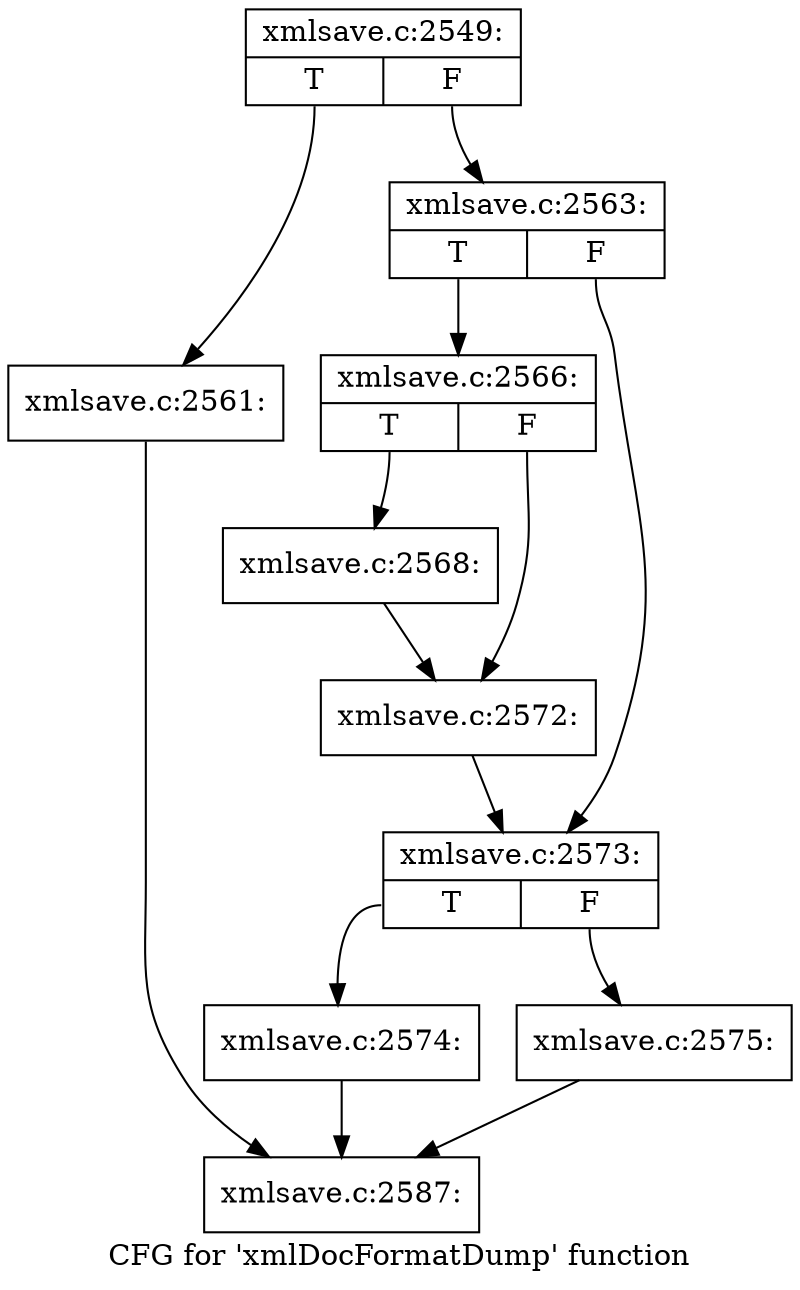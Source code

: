 digraph "CFG for 'xmlDocFormatDump' function" {
	label="CFG for 'xmlDocFormatDump' function";

	Node0x5785240 [shape=record,label="{xmlsave.c:2549:|{<s0>T|<s1>F}}"];
	Node0x5785240:s0 -> Node0x5789d80;
	Node0x5785240:s1 -> Node0x5789dd0;
	Node0x5789d80 [shape=record,label="{xmlsave.c:2561:}"];
	Node0x5789d80 -> Node0x57885e0;
	Node0x5789dd0 [shape=record,label="{xmlsave.c:2563:|{<s0>T|<s1>F}}"];
	Node0x5789dd0:s0 -> Node0x578a630;
	Node0x5789dd0:s1 -> Node0x578a680;
	Node0x578a630 [shape=record,label="{xmlsave.c:2566:|{<s0>T|<s1>F}}"];
	Node0x578a630:s0 -> Node0x578ac10;
	Node0x578a630:s1 -> Node0x578ac60;
	Node0x578ac10 [shape=record,label="{xmlsave.c:2568:}"];
	Node0x578ac10 -> Node0x578ac60;
	Node0x578ac60 [shape=record,label="{xmlsave.c:2572:}"];
	Node0x578ac60 -> Node0x578a680;
	Node0x578a680 [shape=record,label="{xmlsave.c:2573:|{<s0>T|<s1>F}}"];
	Node0x578a680:s0 -> Node0x578bb60;
	Node0x578a680:s1 -> Node0x578bbb0;
	Node0x578bb60 [shape=record,label="{xmlsave.c:2574:}"];
	Node0x578bb60 -> Node0x57885e0;
	Node0x578bbb0 [shape=record,label="{xmlsave.c:2575:}"];
	Node0x578bbb0 -> Node0x57885e0;
	Node0x57885e0 [shape=record,label="{xmlsave.c:2587:}"];
}
